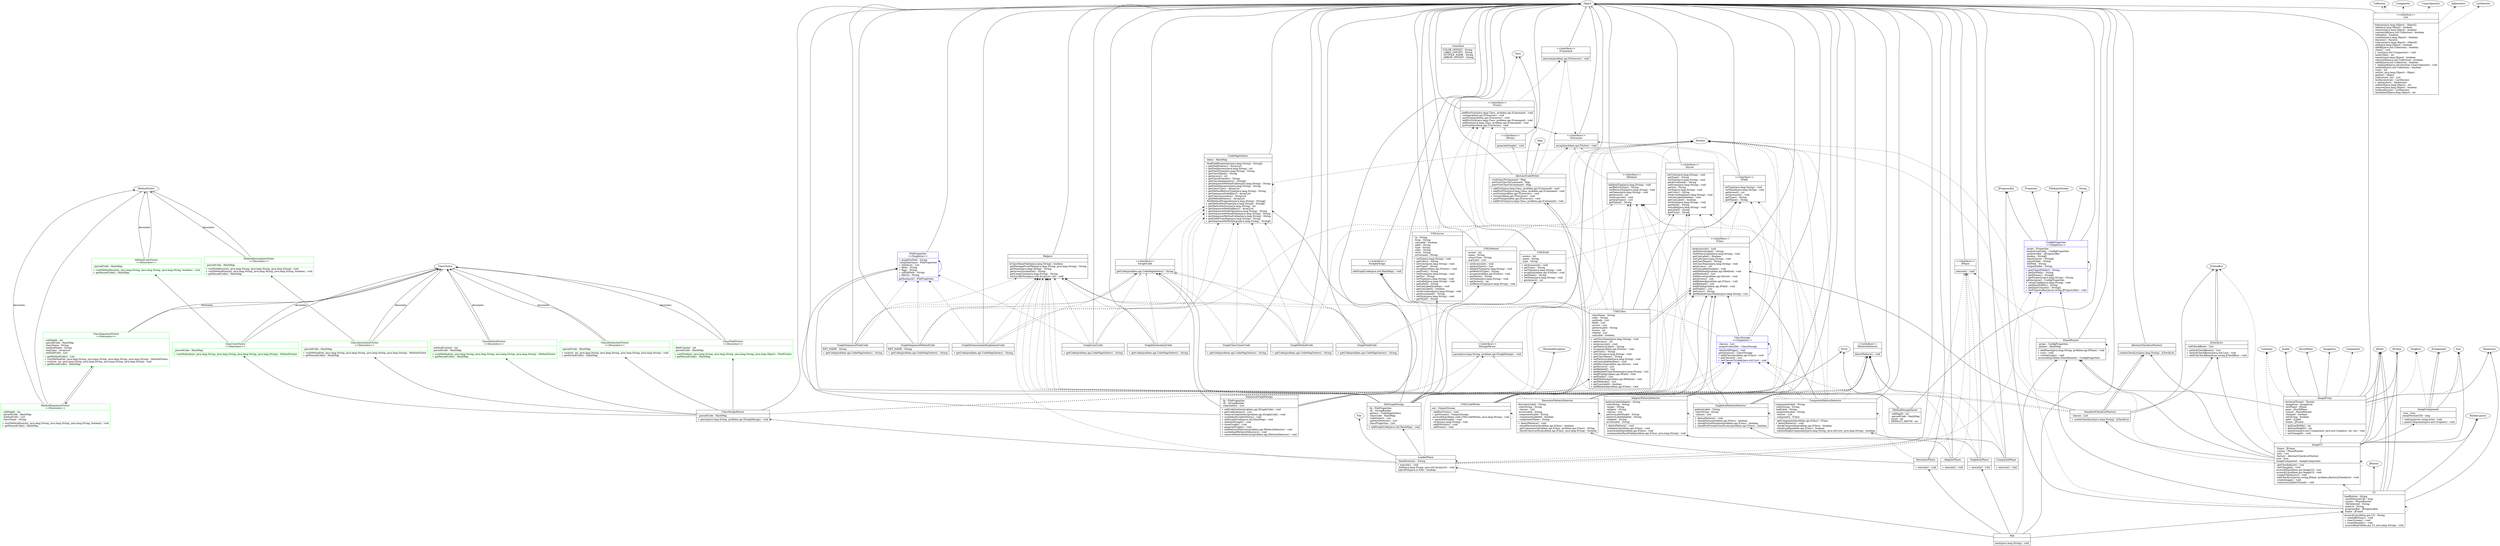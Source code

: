digraph G{rankdir=BT;CodeMapGetters[ shape="record", color="", label="{CodeMapGetters|- items : HashMap\l|- findFieldProperties(java.lang.String) : String[]\l+ getFieldNames() : ArrayList\l+ getFieldAccess(java.lang.String) : int\l+ getFieldType(java.lang.String) : String\l+ getClassName() : String\l+ getAccess() : int\l+ getClassExtends() : String\l+ getClassImplements() : String[]\l+ getSequenceMethodCaller(java.lang.String) : String\l+ getFieldSignature(java.lang.String) : String\l+ getClassUses() : ArrayList\l+ getMethodReturnType(java.lang.String) : String\l+ getSequenceNodeKeys() : ArrayList\l+ getClassAssociates() : ArrayList\l+ getMethodNames() : ArrayList\l- findMethodProperties(java.lang.String) : String[]\l+ getMethodArgTypes(java.lang.String) : String[]\l+ getMethodAccess(java.lang.String) : int\l+ getSequenceMethodKeys() : ArrayList\l+ getSequenceNodeValue(java.lang.String) : String\l+ getSequenceMethodName(java.lang.String) : String\l+ getSequenceMethodCallee(java.lang.String) : String\l+ getFieldFromMap(java.lang.String) : String\l+ getSequenceMethodArgs(java.lang.String) : String[]\l}"];CodeMapGetters -> Object [arrowhead="onormal", style="solid", label="", color=""];CodeMapGetters -> CodeMapGetters [arrowhead="open", style="dashed", label="", color=""];CodeMapGetters -> Iterator [arrowhead="open", style="dashed", label="", color=""];IArrow[ shape="record", color="", label="{\<\<interface\>\>\nIArrow|| setColor(java.lang.String) : void\l getType() : String\l setType(java.lang.String) : void\l getArrowhead() : String\l setFrom(java.lang.String) : void\l getTo() : String\l setTo(java.lang.String) : void\l getColor() : String\l setArrowhead(java.lang.String) : void\l setCanLabel(boolean) : void\l getCanLabel() : boolean\l setStyle(java.lang.String) : void\l getStyle() : String\l setLabel(java.lang.String) : void\l getLabel() : String\l getFrom() : String\l}"];IArrow -> Object [arrowhead="onormal", style="solid", label="", color=""];IArrow -> ITraverser [arrowhead="onormal", style="dashed", label="", color=""];IClass[ shape="record", color="", label="{\<\<interface\>\>\nIClass|| setAccess(int) : void\l getPatternLabel() : String\l setPatternLabel(java.lang.String) : void\l getCanLabel() : boolean\l setColor(java.lang.String) : void\l getClassName() : String\l setClassName(java.lang.String) : void\l getAccess() : int\l setCanLabel(boolean) : void\l addIMethod(problem.api.IMethod) : void\l getMethods() : List\l addIArrow(problem.api.IArrow) : void\l getArrows() : List\l addRelated(problem.api.IClass) : void\l getRelated() : List\l addIField(problem.api.IField) : void\l getFields() : List\l getColor() : String\l getRelatedClassNames(java.lang.String) : List\l}"];IClass -> Object [arrowhead="onormal", style="solid", label="", color=""];IClass -> ITraverser [arrowhead="onormal", style="dashed", label="", color=""];IClass -> IMethod [arrowhead="open", style="dashed", label="", color=""];IClass -> IArrow [arrowhead="open", style="dashed", label="", color=""];IClass -> IClass [arrowhead="open", style="dashed", label="", color=""];IClass -> IField [arrowhead="open", style="dashed", label="", color=""];ICommand[ shape="record", color="", label="{\<\<interface\>\>\nICommand|| execute(problem.api.ITraverser) : void\l}"];ICommand -> Object [arrowhead="onormal", style="solid", label="", color=""];ICommand -> ITraverser [arrowhead="open", style="dashed", label="", color=""];IDesignParser[ shape="record", color="", label="{\<\<interface\>\>\nIDesignParser|| parse(java.lang.String,  problem.api.IGraphDesign) : void\l}"];IDesignParser -> Object [arrowhead="onormal", style="solid", label="", color=""];IDesignParser -> IGraphDesign [arrowhead="open", style="dashed", label="", color=""];IField[ shape="record", color="", label="{\<\<interface\>\>\nIField|| setType(java.lang.String) : void\l setName(java.lang.String) : void\l getAccess() : int\l setAccess(int) : void\l getType() : String\l getName() : String\l}"];IField -> Object [arrowhead="onormal", style="solid", label="", color=""];IField -> ITraverser [arrowhead="onormal", style="dashed", label="", color=""];IGraphCode[ shape="record", color="", label="{\<\<interface\>\>\nIGraphCode|| getCode(problem.api.CodeMapGetters) : String\l}"];IGraphCode -> Object [arrowhead="onormal", style="solid", label="", color=""];IGraphCode -> CodeMapGetters [arrowhead="open", style="dashed", label="", color=""];IGraphDesign[ shape="record", color="", label="{\<\<interface\>\>\nIGraphDesign|| addGraphCode(java.util.HashMap) : void\l}"];IGraphDesign -> Object [arrowhead="onormal", style="solid", label="", color=""];IMethod[ shape="record", color="", label="{\<\<interface\>\>\nIMethod|| addArgType(java.lang.String) : void\l getReturnType() : String\l setReturnType(java.lang.String) : void\l setName(java.lang.String) : void\l getAccess() : int\l setAccess(int) : void\l getArgTypes() : List\l getName() : String\l}"];IMethod -> Object [arrowhead="onormal", style="solid", label="", color=""];IMethod -> ITraverser [arrowhead="onormal", style="dashed", label="", color=""];IPatternDetector[ shape="record", color="", label="{\<\<interface\>\>\nIPatternDetector|| detectPattern() : void\l}"];IPatternDetector -> Object [arrowhead="onormal", style="solid", label="", color=""];IPhase[ shape="record", color="", label="{\<\<interface\>\>\nIPhase|| execute() : void\l}"];IPhase -> Object [arrowhead="onormal", style="solid", label="", color=""];ITraverser[ shape="record", color="", label="{\<\<interface\>\>\nITraverser|| accept(problem.api.IVisitor) : void\l}"];ITraverser -> Object [arrowhead="onormal", style="solid", label="", color=""];ITraverser -> IVisitor [arrowhead="open", style="dashed", label="", color=""];IVisitor[ shape="record", color="", label="{\<\<interface\>\>\nIVisitor|| addPostVisit(java.lang.Class,  problem.api.ICommand) : void\l visit(problem.api.ITraverser) : void\l postVisit(problem.api.ITraverser) : void\l addPreVisit(java.lang.Class,  problem.api.ICommand) : void\l addVisit(java.lang.Class,  problem.api.ICommand) : void\l preVisit(problem.api.ITraverser) : void\l}"];IVisitor -> Object [arrowhead="onormal", style="solid", label="", color=""];IVisitor -> Class [arrowhead="open", style="dashed", label="", color=""];IVisitor -> ICommand [arrowhead="open", style="dashed", label="", color=""];IVisitor -> ITraverser [arrowhead="open", style="dashed", label="", color=""];IWriter[ shape="record", color="", label="{\<\<interface\>\>\nIWriter|| generateGraph() : void\l}"];IWriter -> Object [arrowhead="onormal", style="solid", label="", color=""];IWriter -> IVisitor [arrowhead="onormal", style="dashed", label="", color=""];App[ shape="record", color="", label="{App|| main(java.lang.String) : void\l}"];App -> Object [arrowhead="onormal", style="solid", label="", color=""];App -> UI [arrowhead="open", style="solid", label="", color=""];App -> PhaseRunner [arrowhead="open", style="solid", label="", color=""];App -> DecoratorPhase [arrowhead="open", style="solid", label="", color=""];App -> LoaderPhase [arrowhead="open", style="solid", label="", color=""];App -> SingletonPhase [arrowhead="open", style="solid", label="", color=""];ClassDesignParser[ shape="record", color="", label="{ClassDesignParser|- parsedCode : HashMap\l|+ parse(java.lang.String,  problem.api.IGraphDesign) : void\l}"];ClassDesignParser -> Object [arrowhead="onormal", style="solid", label="", color=""];ClassDesignParser -> IDesignParser [arrowhead="onormal", style="dashed", label="", color=""];ClassDesignParser -> ClassUsesVisitor [arrowhead="open", style="solid", label="", color=""];ClassDesignParser -> ClassMethodVisitor [arrowhead="open", style="solid", label="", color=""];ClassDesignParser -> ClassDeclarationVisitor [arrowhead="open", style="solid", label="", color=""];ClassDesignParser -> ClassAssociationVisitor [arrowhead="open", style="solid", label="", color=""];ClassDesignParser -> ClassFieldVisitor [arrowhead="open", style="solid", label="", color=""];ClassDesignParser -> IGraphDesign [arrowhead="open", style="dashed", label="", color=""];ClassStorage[ shape="record", color="blue", label="{ClassStorage\n\<\<Singleton\>\>|- classes : List\l uniqueController : ClassStorage\l|- falsifyAllFlags() : void\l getInstance() : ClassStorage\l+ addIClass(problem.api.IClass) : void\l+ getClasses() : List\l+ setClassesToLabel(java.util.List) : void\l}"];ClassStorage -> Object [arrowhead="onormal", style="solid", label="", color=""];ClassStorage -> ClassStorage [arrowhead="open", style="solid", label="", color=""];ClassStorage -> IClass [arrowhead="open", style="solid", label="", color=""];ClassStorage -> IArrow [arrowhead="open", style="dashed", label="", color=""];ClassStorage -> Helpers [arrowhead="open", style="dashed", label="", color=""];ClassStorage -> Iterator [arrowhead="open", style="dashed", label="", color=""];AbstractCodeWriter[ shape="record", color="", label="{AbstractCodeWriter|- visitClassToCommand : Map\l- preVisitClassToCommand : Map\l- postVisitClassToCommand : Map\l|+ addVisit(java.lang.Class,  problem.api.ICommand) : void\l+ addPostVisit(java.lang.Class,  problem.api.ICommand) : void\l+ preVisit(problem.api.ITraverser) : void\l+ visit(problem.api.ITraverser) : void\l+ postVisit(problem.api.ITraverser) : void\l+ addPreVisit(java.lang.Class,  problem.api.ICommand) : void\l}"];AbstractCodeWriter -> Object [arrowhead="onormal", style="solid", label="", color=""];AbstractCodeWriter -> IWriter [arrowhead="onormal", style="dashed", label="", color=""];AbstractCodeWriter -> Map [arrowhead="open", style="solid", label="", color=""];AbstractCodeWriter -> Class [arrowhead="open", style="solid", label="", color=""];AbstractCodeWriter -> ICommand [arrowhead="open", style="dashed", label="", color=""];AbstractCodeWriter -> ITraverser [arrowhead="open", style="dashed", label="", color=""];GraphClassCloserCode[ shape="record", color="", label="{GraphClassCloserCode||+ getCode(problem.api.CodeMapGetters) : String\l}"];GraphClassCloserCode -> Object [arrowhead="onormal", style="solid", label="", color=""];GraphClassCloserCode -> IGraphCode [arrowhead="onormal", style="dashed", label="", color=""];GraphClassCloserCode -> CodeMapGetters [arrowhead="open", style="dashed", label="", color=""];GraphDeclarationCode[ shape="record", color="", label="{GraphDeclarationCode||+ getCode(problem.api.CodeMapGetters) : String\l}"];GraphDeclarationCode -> Object [arrowhead="onormal", style="solid", label="", color=""];GraphDeclarationCode -> IGraphCode [arrowhead="onormal", style="dashed", label="", color=""];GraphDeclarationCode -> CodeMapGetters [arrowhead="open", style="dashed", label="", color=""];GraphDeclarationCode -> Helpers [arrowhead="open", style="dashed", label="", color=""];GraphExtensionAndImplementCode[ shape="record", color="", label="{GraphExtensionAndImplementCode||+ getCode(problem.api.CodeMapGetters) : String\l}"];GraphExtensionAndImplementCode -> Object [arrowhead="onormal", style="solid", label="", color=""];GraphExtensionAndImplementCode -> IGraphCode [arrowhead="onormal", style="dashed", label="", color=""];GraphExtensionAndImplementCode -> CodeMapGetters [arrowhead="open", style="dashed", label="", color=""];GraphExtensionAndImplementCode -> FileProperties [arrowhead="open", style="dashed", label="", color=""];GraphExtensionAndImplementCode -> Helpers [arrowhead="open", style="dashed", label="", color=""];GraphFieldCode[ shape="record", color="", label="{GraphFieldCode||+ getCode(problem.api.CodeMapGetters) : String\l}"];GraphFieldCode -> Object [arrowhead="onormal", style="solid", label="", color=""];GraphFieldCode -> IGraphCode [arrowhead="onormal", style="dashed", label="", color=""];GraphFieldCode -> CodeMapGetters [arrowhead="open", style="dashed", label="", color=""];GraphFieldCode -> Helpers [arrowhead="open", style="dashed", label="", color=""];GraphFieldCode -> Iterator [arrowhead="open", style="dashed", label="", color=""];GraphMethodCode[ shape="record", color="", label="{GraphMethodCode||+ getCode(problem.api.CodeMapGetters) : String\l}"];GraphMethodCode -> Object [arrowhead="onormal", style="solid", label="", color=""];GraphMethodCode -> IGraphCode [arrowhead="onormal", style="dashed", label="", color=""];GraphMethodCode -> CodeMapGetters [arrowhead="open", style="dashed", label="", color=""];GraphMethodCode -> Helpers [arrowhead="open", style="dashed", label="", color=""];GraphMethodCode -> Iterator [arrowhead="open", style="dashed", label="", color=""];GraphSequenceMethodCode[ shape="record", color="", label="{GraphSequenceMethodCode| KEY_NAME : String\l|+ getCode(problem.api.CodeMapGetters) : String\l}"];GraphSequenceMethodCode -> Object [arrowhead="onormal", style="solid", label="", color=""];GraphSequenceMethodCode -> IGraphCode [arrowhead="onormal", style="dashed", label="", color=""];GraphSequenceMethodCode -> CodeMapGetters [arrowhead="open", style="dashed", label="", color=""];GraphSequenceMethodCode -> FileProperties [arrowhead="open", style="dashed", label="", color=""];GraphSequenceMethodCode -> Helpers [arrowhead="open", style="dashed", label="", color=""];GraphSequenceNodeCode[ shape="record", color="", label="{GraphSequenceNodeCode| KEY_NAME : String\l|+ getCode(problem.api.CodeMapGetters) : String\l}"];GraphSequenceNodeCode -> Object [arrowhead="onormal", style="solid", label="", color=""];GraphSequenceNodeCode -> IGraphCode [arrowhead="onormal", style="dashed", label="", color=""];GraphSequenceNodeCode -> CodeMapGetters [arrowhead="open", style="dashed", label="", color=""];GraphSequenceNodeCode -> FileProperties [arrowhead="open", style="dashed", label="", color=""];GraphSequenceNodeCode -> Helpers [arrowhead="open", style="dashed", label="", color=""];GraphUsesCode[ shape="record", color="", label="{GraphUsesCode||+ getCode(problem.api.CodeMapGetters) : String\l}"];GraphUsesCode -> Object [arrowhead="onormal", style="solid", label="", color=""];GraphUsesCode -> IGraphCode [arrowhead="onormal", style="dashed", label="", color=""];GraphUsesCode -> CodeMapGetters [arrowhead="open", style="dashed", label="", color=""];GraphUsesCode -> FileProperties [arrowhead="open", style="dashed", label="", color=""];GraphUsesCode -> Helpers [arrowhead="open", style="dashed", label="", color=""];GraphUsesCode -> Iterator [arrowhead="open", style="dashed", label="", color=""];UMLCodeWriter[ shape="record", color="", label="{UMLCodeWriter| out : OutputStream\l|- addPostVisits() : void\l+ getStream() : OutputStream\l access$0(problem.code.UMLCodeWriter,  java.lang.String) : void\l+ generateGraph() : void\l- write(java.lang.String) : void\l- addPreVisits() : void\l- addVisits() : void\l}"];UMLCodeWriter -> AbstractCodeWriter [arrowhead="onormal", style="solid", label="", color=""];UMLCodeWriter -> AbstractCodeWriter [arrowhead="open", style="solid", label="", color=""];UMLCodeWriter -> RuntimeException [arrowhead="open", style="solid", label="", color=""];UMLCodeWriter -> UMLCodeWriter [arrowhead="open", style="dashed", label="", color=""];UMLCodeWriter -> ClassStorage [arrowhead="open", style="dashed", label="", color=""];UMLCodeWriter -> IClass [arrowhead="open", style="dashed", label="", color=""];UMLCodeWriter -> Iterator [arrowhead="open", style="dashed", label="", color=""];ConfigProperties[ shape="record", color="blue", label="{ConfigProperties\n\<\<Singleton\>\>|- props : Properties\l uniqueController : ConfigProperties\l- progressBar : JProgressBar\l- phases : String[]\l- inputClasses : String[]\l- inputFolder : String\l- dotPath : String\l- outputFolder : String\l|+ getOutputFolder() : String\l+ getDotPath() : String\l+ getPhases() : String[]\l+ getProperty(java.lang.String) : String\l getInstance() : ConfigProperties\l+ setupConfig(java.lang.String) : void\l+ getInputFolder() : String\l+ getInputClasses() : String[]\l+ setProgressBar(javax.swing.JProgressBar) : void\l}"];ConfigProperties -> Object [arrowhead="onormal", style="solid", label="", color=""];ConfigProperties -> String[] [arrowhead="open", style="solid", label="", color=""];ConfigProperties -> Properties [arrowhead="open", style="solid", label="", color=""];ConfigProperties -> ConfigProperties [arrowhead="open", style="solid", label="", color=""];ConfigProperties -> FileInputStream [arrowhead="open", style="solid", label="", color=""];ConfigProperties -> JProgressBar [arrowhead="open", style="solid", label="", color=""];Constants[ shape="record", color="", label="{Constants| COLOR_OFFSET : String\l LABEL_OFFSET : String\l OUTFILE_NAME : String\l ARROW_OFFSET : String\l|}"];Constants -> Object [arrowhead="onormal", style="solid", label="", color=""];DotGraphDesign[ shape="record", color="", label="{DotGraphDesign|- fp : FileProperties\l- sb : StringBuilder\l- getters : CodeMapGetters\l- classCode : HashMap\l- codeGetters : List\l- patternDetectors : List\l- classProperties : List\l|+ addGraphCode(java.util.HashMap) : void\l}"];DotGraphDesign -> Object [arrowhead="onormal", style="solid", label="", color=""];DotGraphDesign -> IGraphDesign [arrowhead="onormal", style="dashed", label="", color=""];DotGraphDesign -> UMLArrow [arrowhead="open", style="solid", label="", color=""];DotGraphDesign -> CodeMapGetters [arrowhead="open", style="solid", label="", color=""];DotGraphDesign -> FileProperties [arrowhead="open", style="solid", label="", color=""];DotGraphDesign -> UMLMethod [arrowhead="open", style="solid", label="", color=""];DotGraphDesign -> UMLField [arrowhead="open", style="solid", label="", color=""];DotGraphDesign -> UMLClass [arrowhead="open", style="solid", label="", color=""];DotGraphDesign -> IGraphCode [arrowhead="open", style="solid", label="", color=""];DotGraphDesign -> IPatternDetector [arrowhead="open", style="solid", label="", color=""];DotGraphDesign -> IMethod [arrowhead="open", style="dashed", label="", color=""];DotGraphDesign -> Helpers [arrowhead="open", style="dashed", label="", color=""];DotGraphDesign -> ClassStorage [arrowhead="open", style="dashed", label="", color=""];DotGraphDesign -> IClass [arrowhead="open", style="dashed", label="", color=""];DotGraphDesign -> Iterator [arrowhead="open", style="dashed", label="", color=""];FileProperties[ shape="record", color="blue", label="{FileProperties\n\<\<Singleton\>\>|+ graphVizPath : String\l uniqueInstance : FileProperties\l+ whiteList : List\l+ fileIn : String\l+ flags : String\l+ sdEditPath : String\l+ fileOut : String\l| getInstance() : FileProperties\l}"];FileProperties -> Object [arrowhead="onormal", style="solid", label="", color=""];FileProperties -> FileProperties [arrowhead="open", style="solid", label="", color=""];UMLArrow[ shape="record", color="", label="{UMLArrow|- to : String\l- from : String\l- canLabel : boolean\l- label : String\l- type : String\l- color : String\l- style : String\l- arrowhead : String\l|+ setTo(java.lang.String) : void\l+ getColor() : String\l+ setColor(java.lang.String) : void\l+ getType() : String\l+ accept(problem.api.IVisitor) : void\l+ getFrom() : String\l+ setFrom(java.lang.String) : void\l+ getTo() : String\l+ setType(java.lang.String) : void\l+ setLabel(java.lang.String) : void\l+ getLabel() : String\l+ setCanLabel(boolean) : void\l+ getCanLabel() : boolean\l+ setArrowhead(java.lang.String) : void\l+ getArrowhead() : String\l+ setStyle(java.lang.String) : void\l+ getStyle() : String\l}"];UMLArrow -> Object [arrowhead="onormal", style="solid", label="", color=""];UMLArrow -> IArrow [arrowhead="onormal", style="dashed", label="", color=""];UMLArrow -> IVisitor [arrowhead="open", style="dashed", label="", color=""];UMLClass[ shape="record", color="", label="{UMLClass|- className : String\l- color : String\l- methods : List\l- fields : List\l- arrows : List\l- patternLabel : String\l- access : int\l- related : List\l- canLabel : boolean\l|+ setClassName(java.lang.String) : void\l+ getAccess() : int\l+ setAccess(int) : void\l+ getPatternLabel() : String\l+ accept(problem.api.IVisitor) : void\l+ getColor() : String\l+ setColor(java.lang.String) : void\l+ getClassName() : String\l+ setPatternLabel(java.lang.String) : void\l+ setCanLabel(boolean) : void\l+ addIArrow(problem.api.IArrow) : void\l+ getArrows() : List\l+ getRelated() : List\l+ getRelatedClassNames(java.lang.String) : List\l+ addIField(problem.api.IField) : void\l+ getFields() : List\l+ addIMethod(problem.api.IMethod) : void\l+ getMethods() : List\l+ getCanLabel() : boolean\l+ addRelated(problem.api.IClass) : void\l}"];UMLClass -> Object [arrowhead="onormal", style="solid", label="", color=""];UMLClass -> IClass [arrowhead="onormal", style="dashed", label="", color=""];UMLClass -> IMethod [arrowhead="open", style="solid", label="", color=""];UMLClass -> IField [arrowhead="open", style="solid", label="", color=""];UMLClass -> IArrow [arrowhead="open", style="solid", label="", color=""];UMLClass -> IClass [arrowhead="open", style="solid", label="", color=""];UMLClass -> IVisitor [arrowhead="open", style="dashed", label="", color=""];UMLClass -> Iterator [arrowhead="open", style="dashed", label="", color=""];UMLField[ shape="record", color="", label="{UMLField|- access : int\l- name : String\l- type : String\l|+ setAccess(int) : void\l+ getType() : String\l+ setType(java.lang.String) : void\l+ accept(problem.api.IVisitor) : void\l+ getName() : String\l+ setName(java.lang.String) : void\l+ getAccess() : int\l}"];UMLField -> Object [arrowhead="onormal", style="solid", label="", color=""];UMLField -> IField [arrowhead="onormal", style="dashed", label="", color=""];UMLField -> IVisitor [arrowhead="open", style="dashed", label="", color=""];UMLMethod[ shape="record", color="", label="{UMLMethod|- access : int\l- name : String\l- returnType : String\l- argTypes : List\l|+ setAccess(int) : void\l+ getArgTypes() : List\l+ addArgType(java.lang.String) : void\l+ getReturnType() : String\l+ accept(problem.api.IVisitor) : void\l+ getName() : String\l+ setName(java.lang.String) : void\l+ getAccess() : int\l+ setReturnType(java.lang.String) : void\l}"];UMLMethod -> Object [arrowhead="onormal", style="solid", label="", color=""];UMLMethod -> IMethod [arrowhead="onormal", style="dashed", label="", color=""];UMLMethod -> IVisitor [arrowhead="open", style="dashed", label="", color=""];ImageUI[ shape="record", color="", label="{ImageUI|- frame : JFrame\l- runner : PhaseRunner\l- lists : List\l- factory : AbstractCheckListFactory\l icon : Icon\l imageComponent : ImageComponent\l|- getCheckedList() : List\l- setChanged() : void\l access$0(problem.gui.ImageUI) : List\l access$1(problem.gui.ImageUI) : void\l- createCheckLists() : void\l- addCheckList(javax.swing.JPanel,  problem.jfactory.JCheckList) : void\l- createImage() : void\l- startLiveUpdateThread() : void\l}"];ImageUI -> JPanel [arrowhead="onormal", style="solid", label="", color=""];ImageUI -> Icon [arrowhead="open", style="solid", label="", color=""];ImageUI -> JFrame [arrowhead="open", style="solid", label="", color=""];ImageUI -> BorderLayout [arrowhead="open", style="solid", label="", color=""];ImageUI -> StandardCheckListFactory [arrowhead="open", style="solid", label="", color=""];ImageUI -> ImageComponent [arrowhead="open", style="solid", label="", color=""];ImageUI -> JPanel [arrowhead="open", style="solid", label="", color=""];ImageUI -> PhaseRunner [arrowhead="open", style="solid", label="", color=""];ImageUI -> ImageProxy [arrowhead="open", style="solid", label="", color=""];ImageUI -> AbstractCheckListFactory [arrowhead="open", style="solid", label="", color=""];ImageUI -> JCheckList [arrowhead="open", style="solid", label="", color=""];ImageUI -> ImageUI [arrowhead="open", style="dashed", label="", color=""];ImageUI -> JCheckBox [arrowhead="open", style="dashed", label="", color=""];ImageUI -> Iterator [arrowhead="open", style="dashed", label="", color=""];ImageUI -> Container [arrowhead="open", style="dashed", label="", color=""];UI[ shape="record", color="", label="{UI| loadButton : String\l serialVersionUID : long\l runner : PhaseRunner\l- fileSelected : String\l analyze : String\l progressBar : JProgressBar\l frame : JFrame\l| access$1(problem.gui.UI) : String\l+ createButtons() : void\l+ clearScreen() : void\l+ createDisplay() : void\l access$0(problem.gui.UI,  java.lang.String) : void\l}"];UI -> JPanel [arrowhead="onormal", style="solid", label="", color=""];UI -> JButton [arrowhead="open", style="solid", label="", color=""];UI -> JFrame [arrowhead="open", style="solid", label="", color=""];UI -> BorderLayout [arrowhead="open", style="solid", label="", color=""];UI -> JPanel [arrowhead="open", style="solid", label="", color=""];UI -> JProgressBar [arrowhead="open", style="solid", label="", color=""];UI -> Dimension [arrowhead="open", style="solid", label="", color=""];UI -> PhaseRunner [arrowhead="open", style="solid", label="", color=""];UI -> ImageUI [arrowhead="open", style="solid", label="", color=""];UI -> UI [arrowhead="open", style="dashed", label="", color=""];UI -> ConfigProperties [arrowhead="open", style="dashed", label="", color=""];Helpers[ shape="record", color="", label="{Helpers|| isClassNameValid(java.lang.String) : boolean\l getPackageFromPath(java.lang.String,  java.lang.String) : String\l getName(java.lang.String) : String\l getAccessSymbol(int) : String\l getCamelCase(java.lang.String) : String\l sortListByNum(java.util.ArrayList,  int) : void\l}"];Helpers -> Object [arrowhead="onormal", style="solid", label="", color=""];ImageComponent[ shape="record", color="", label="{ImageComponent|- icon : Icon\l serialVersionUID : long\l|+ setIcon(javax.swing.Icon) : void\l+ paintComponent(java.awt.Graphics) : void\l}"];ImageComponent -> JComponent [arrowhead="onormal", style="solid", label="", color=""];ImageComponent -> JComponent [arrowhead="open", style="solid", label="", color=""];ImageComponent -> Icon [arrowhead="open", style="solid", label="", color=""];ImageComponent -> Graphics [arrowhead="open", style="dashed", label="", color=""];ImageProxy[ shape="record", color="", label="{ImageProxy| retrievalThread : Thread\l imageIcon : ImageIcon\l newPanel : JPanel\l pane : JScrollPane\l runner : PhaseRunner\l changed : boolean\l retrieving : boolean\l label : JLabel\l frame : JFrame\l|+ getIconWidth() : int\l+ getIconHeight() : int\l+ paintIcon(java.awt.Component,  java.awt.Graphics,  int,  int) : void\l+ setChanged() : void\l}"];ImageProxy -> Object [arrowhead="onormal", style="solid", label="", color=""];ImageProxy -> Icon [arrowhead="onormal", style="dashed", label="", color=""];ImageProxy -> JLabel [arrowhead="open", style="solid", label="", color=""];ImageProxy -> JPanel [arrowhead="open", style="solid", label="", color=""];ImageProxy -> JFrame [arrowhead="open", style="solid", label="", color=""];ImageProxy -> JScrollPane [arrowhead="open", style="solid", label="", color=""];ImageProxy -> Dimension [arrowhead="open", style="solid", label="", color=""];ImageProxy -> ImageIcon [arrowhead="open", style="solid", label="", color=""];ImageProxy -> PhaseRunner [arrowhead="open", style="solid", label="", color=""];ImageProxy -> Component [arrowhead="open", style="dashed", label="", color=""];ImageProxy -> Graphics [arrowhead="open", style="dashed", label="", color=""];ImageProxy -> Container [arrowhead="open", style="dashed", label="", color=""];AbstractCheckListFactory[ shape="record", color="", label="{AbstractCheckListFactory|| createCheckList(java.lang.String) : JCheckList\l}"];AbstractCheckListFactory -> Object [arrowhead="onormal", style="solid", label="", color=""];JCheckList[ shape="record", color="", label="{JCheckList|- subCheckBoxes : List\l|+ getSubCheckBoxes() : List\l+ setSubCheckBoxes(java.util.List) : void\l+ addSubCheckBox(javax.swing.JCheckBox) : void\l}"];JCheckList -> JCheckBox [arrowhead="onormal", style="solid", label="", color=""];JCheckList -> JCheckBox [arrowhead="open", style="solid", label="", color=""];StandardCheckListFactory[ shape="record", color="", label="{StandardCheckListFactory|- classes : List\l|+ createCheckList(java.lang.String) : JCheckList\l}"];StandardCheckListFactory -> AbstractCheckListFactory [arrowhead="onormal", style="solid", label="", color=""];StandardCheckListFactory -> JCheckBox [arrowhead="open", style="solid", label="", color=""];StandardCheckListFactory -> AbstractCheckListFactory [arrowhead="open", style="solid", label="", color=""];StandardCheckListFactory -> JCheckList [arrowhead="open", style="solid", label="", color=""];StandardCheckListFactory -> IClass [arrowhead="open", style="solid", label="", color=""];StandardCheckListFactory -> ClassStorage [arrowhead="open", style="dashed", label="", color=""];StandardCheckListFactory -> Helpers [arrowhead="open", style="dashed", label="", color=""];StandardCheckListFactory -> Iterator [arrowhead="open", style="dashed", label="", color=""];MethodDesignParser[ shape="record", color="", label="{MethodDesignParser|- callDepth : int\l- parsedCode : HashMap\l count : int\l DEFAULT_DEPTH : int\l|+ parse(java.lang.String,  problem.api.IGraphDesign) : void\l+ getParsedCode() : HashMap\l <clinit>() : void\l}"];MethodDesignParser -> Object [arrowhead="onormal", style="solid", label="", color=""];MethodDesignParser -> IDesignParser [arrowhead="onormal", style="dashed", label="", color=""];MethodDesignParser -> Error [arrowhead="open", style="solid", label="", color=""];MethodDesignParser -> IGraphDesign [arrowhead="open", style="dashed", label="", color=""];AdapterPatternDetector[ shape="record", color="", label="{AdapterPatternDetector| patternLabelAdapter : String\l colorString : String\l- target : String\l- adapter : String\l- classes : List\l patternLabelTarget : String\l patternLabelAdaptee : String\l- adaptee : String\l arrowLabel : String\l|+ detectPattern() : void\l- isAdapter(problem.api.IClass) : void\l- isAssociated(problem.api.IClass) : void\l- containsInterfaceField(problem.api.IClass,  java.lang.String) : void\l}"];AdapterPatternDetector -> Object [arrowhead="onormal", style="solid", label="", color=""];AdapterPatternDetector -> IPatternDetector [arrowhead="onormal", style="dashed", label="", color=""];AdapterPatternDetector -> IClass [arrowhead="open", style="solid", label="", color=""];AdapterPatternDetector -> IArrow [arrowhead="open", style="dashed", label="", color=""];AdapterPatternDetector -> IField [arrowhead="open", style="dashed", label="", color=""];AdapterPatternDetector -> AdapterPatternDetector [arrowhead="open", style="dashed", label="", color=""];AdapterPatternDetector -> Helpers [arrowhead="open", style="dashed", label="", color=""];AdapterPatternDetector -> ClassStorage [arrowhead="open", style="dashed", label="", color=""];AdapterPatternDetector -> Iterator [arrowhead="open", style="dashed", label="", color=""];CompositePatternDetector[ shape="record", color="", label="{CompositePatternDetector| componentLabel : String\l colorString : String\l leafLabel : String\l compositeLabel : String\l- classes : List\l- component : IClass\l|- getComponent(problem.api.IClass) : IClass\l+ detectPattern() : void\l- checkComposite(problem.api.IClass) : boolean\l- checkLeaf(problem.api.IClass) : boolean\l- methodSigInComponent(java.lang.String,  java.util.List,  java.lang.String) : boolean\l}"];CompositePatternDetector -> Object [arrowhead="onormal", style="solid", label="", color=""];CompositePatternDetector -> IPatternDetector [arrowhead="onormal", style="dashed", label="", color=""];CompositePatternDetector -> IClass [arrowhead="open", style="solid", label="", color=""];CompositePatternDetector -> Helpers [arrowhead="open", style="dashed", label="", color=""];CompositePatternDetector -> IMethod [arrowhead="open", style="dashed", label="", color=""];CompositePatternDetector -> ClassStorage [arrowhead="open", style="dashed", label="", color=""];CompositePatternDetector -> CompositePatternDetector [arrowhead="open", style="dashed", label="", color=""];CompositePatternDetector -> Iterator [arrowhead="open", style="dashed", label="", color=""];DecoratorPatternDetector[ shape="record", color="", label="{DecoratorPatternDetector| decoratorLabel : String\l colorString : String\l- classes : List\l arrowLabel : String\l componentLabel : String\l- componentLabeled : boolean\l- componentName : String\l|+ detectPattern() : void\l- checkDecorator(problem.api.IClass) : boolean\l- getComponent(problem.api.IClass,  problem.api.IClass) : String\l- checkConstructor(problem.api.IClass,  java.lang.String) : boolean\l}"];DecoratorPatternDetector -> Object [arrowhead="onormal", style="solid", label="", color=""];DecoratorPatternDetector -> IPatternDetector [arrowhead="onormal", style="dashed", label="", color=""];DecoratorPatternDetector -> IClass [arrowhead="open", style="solid", label="", color=""];DecoratorPatternDetector -> IArrow [arrowhead="open", style="dashed", label="", color=""];DecoratorPatternDetector -> Helpers [arrowhead="open", style="dashed", label="", color=""];DecoratorPatternDetector -> IMethod [arrowhead="open", style="dashed", label="", color=""];DecoratorPatternDetector -> DecoratorPatternDetector [arrowhead="open", style="dashed", label="", color=""];DecoratorPatternDetector -> ClassStorage [arrowhead="open", style="dashed", label="", color=""];DecoratorPatternDetector -> Iterator [arrowhead="open", style="dashed", label="", color=""];SingletonPatternDetector[ shape="record", color="", label="{SingletonPatternDetector| patternLabel : String\l colorString : String\l- classes : List\l|+ detectPattern() : void\l+ checkStatus(problem.api.IClass) : boolean\l+ checkForGetInstance(problem.api.IClass) : boolean\l+ checkForPrivateConstructor(problem.api.IClass) : boolean\l}"];SingletonPatternDetector -> Object [arrowhead="onormal", style="solid", label="", color=""];SingletonPatternDetector -> IPatternDetector [arrowhead="onormal", style="dashed", label="", color=""];SingletonPatternDetector -> IClass [arrowhead="open", style="solid", label="", color=""];SingletonPatternDetector -> ClassStorage [arrowhead="open", style="dashed", label="", color=""];SingletonPatternDetector -> IField [arrowhead="open", style="dashed", label="", color=""];SingletonPatternDetector -> SingletonPatternDetector [arrowhead="open", style="dashed", label="", color=""];SingletonPatternDetector -> Helpers [arrowhead="open", style="dashed", label="", color=""];SingletonPatternDetector -> IMethod [arrowhead="open", style="dashed", label="", color=""];SingletonPatternDetector -> Iterator [arrowhead="open", style="dashed", label="", color=""];AdapterPhase[ shape="record", color="", label="{AdapterPhase||+ execute() : void\l}"];AdapterPhase -> Object [arrowhead="onormal", style="solid", label="", color=""];AdapterPhase -> IPhase [arrowhead="onormal", style="dashed", label="", color=""];AdapterPhase -> AdapterPatternDetector [arrowhead="open", style="solid", label="", color=""];AdapterPhase -> IPatternDetector [arrowhead="open", style="dashed", label="", color=""];CompositePhase[ shape="record", color="", label="{CompositePhase||+ execute() : void\l}"];CompositePhase -> Object [arrowhead="onormal", style="solid", label="", color=""];CompositePhase -> IPhase [arrowhead="onormal", style="dashed", label="", color=""];CompositePhase -> CompositePatternDetector [arrowhead="open", style="solid", label="", color=""];CompositePhase -> IPatternDetector [arrowhead="open", style="dashed", label="", color=""];DecoratorPhase[ shape="record", color="", label="{DecoratorPhase||+ execute() : void\l}"];DecoratorPhase -> Object [arrowhead="onormal", style="solid", label="", color=""];DecoratorPhase -> IPhase [arrowhead="onormal", style="dashed", label="", color=""];DecoratorPhase -> DecoratorPatternDetector [arrowhead="open", style="solid", label="", color=""];DecoratorPhase -> IPatternDetector [arrowhead="open", style="dashed", label="", color=""];LoaderPhase[ shape="record", color="", label="{LoaderPhase|- baseDirectory : String\l|+ execute() : void\l- listf(java.lang.String,  java.util.ArrayList) : void\l isJavaFile(java.io.File) : boolean\l}"];LoaderPhase -> Object [arrowhead="onormal", style="solid", label="", color=""];LoaderPhase -> IPhase [arrowhead="onormal", style="dashed", label="", color=""];LoaderPhase -> DotGraphDesign [arrowhead="open", style="solid", label="", color=""];LoaderPhase -> ClassDesignParser [arrowhead="open", style="solid", label="", color=""];LoaderPhase -> File [arrowhead="open", style="solid", label="", color=""];LoaderPhase -> LoaderPhase [arrowhead="open", style="dashed", label="", color=""];LoaderPhase -> Helpers [arrowhead="open", style="dashed", label="", color=""];LoaderPhase -> IDesignParser [arrowhead="open", style="dashed", label="", color=""];LoaderPhase -> ConfigProperties [arrowhead="open", style="dashed", label="", color=""];SingletonPhase[ shape="record", color="", label="{SingletonPhase||+ execute() : void\l}"];SingletonPhase -> Object [arrowhead="onormal", style="solid", label="", color=""];SingletonPhase -> IPhase [arrowhead="onormal", style="dashed", label="", color=""];SingletonPhase -> SingletonPatternDetector [arrowhead="open", style="solid", label="", color=""];SingletonPhase -> IPatternDetector [arrowhead="open", style="dashed", label="", color=""];PhaseRunner[ shape="record", color="", label="{PhaseRunner|- props : ConfigProperties\l- phases : HashMap\l|+ addPhase(java.lang.String,  problem.api.IPhase) : void\l+ run() : void\l+ createGraph() : void\l access$0(problem.PhaseRunner) : ConfigProperties\l}"];PhaseRunner -> Object [arrowhead="onormal", style="solid", label="", color=""];PhaseRunner -> ConfigProperties [arrowhead="open", style="solid", label="", color=""];PhaseRunner -> IPhase [arrowhead="open", style="dashed", label="", color=""];PhaseRunner -> PhaseRunner [arrowhead="open", style="dashed", label="", color=""];SequenceGraphDesign[ shape="record", color="", label="{SequenceGraphDesign|- fp : FileProperties\l- sb : StringBuilder\l- codeGetters : List\l|+ addCodeGetter(problem.api.IGraphCode) : void\l+ getCodeGetters() : List\l+ removeCodeGetter(problem.api.IGraphCode) : void\l+ useDefaultCodeGetters() : void\l+ addGraphCode(java.util.HashMap) : void\l+ initializeGraph() : void\l+ closeGraph() : void\l+ generateGraph() : void\l+ addPatternDetector(problem.api.IPatternDetector) : void\l+ useDefaultPatternDetectors() : void\l+ removePatternDetector(problem.api.IPatternDetector) : void\l}"];SequenceGraphDesign -> Object [arrowhead="onormal", style="solid", label="", color=""];SequenceGraphDesign -> IGraphDesign [arrowhead="onormal", style="dashed", label="", color=""];SequenceGraphDesign -> Error [arrowhead="open", style="solid", label="", color=""];SequenceGraphDesign -> FileProperties [arrowhead="open", style="solid", label="", color=""];SequenceGraphDesign -> IGraphCode [arrowhead="open", style="solid", label="", color=""];SequenceGraphDesign -> IPatternDetector [arrowhead="open", style="dashed", label="", color=""];ClassAssociationVisitor[ shape="record", color="green", label="{ClassAssociationVisitor\n\<\<Decorator\>\>|- parsedCode : HashMap\l|+ visitMethod(int,  java.lang.String,  java.lang.String,  java.lang.String,  java.lang.String) : MethodVisitor\l+ getParsedCode() : HashMap\l}"];ClassAssociationVisitor -> ClassVisitor [arrowhead="onormal", style="solid", label="", color=""];ClassAssociationVisitor -> MethodAssociationVisitor [arrowhead="open", style="solid", label="", color=""];ClassAssociationVisitor -> ClassVisitor [arrowhead="open", style="solid", label="decorates", color=""];ClassDeclarationVisitor[ shape="record", color="green", label="{ClassDeclarationVisitor\n\<\<Decorator\>\>|- parsedCode : HashMap\l|+ visit(int,  int,  java.lang.String,  java.lang.String,  java.lang.String,  java.lang.String) : void\l+ getParsedCode() : HashMap\l}"];ClassDeclarationVisitor -> ClassVisitor [arrowhead="onormal", style="solid", label="", color=""];ClassDeclarationVisitor -> ClassVisitor [arrowhead="open", style="solid", label="decorates", color=""];ClassFieldVisitor[ shape="record", color="green", label="{ClassFieldVisitor\n\<\<Decorator\>\>|- fieldCounter : int\l- parsedCode : HashMap\l|+ visitField(int,  java.lang.String,  java.lang.String,  java.lang.String,  java.lang.Object) : FieldVisitor\l+ getParsedCode() : HashMap\l}"];ClassFieldVisitor -> ClassVisitor [arrowhead="onormal", style="solid", label="", color=""];ClassFieldVisitor -> ClassVisitor [arrowhead="open", style="solid", label="decorates", color=""];ClassMethodVisitor[ shape="record", color="green", label="{ClassMethodVisitor\n\<\<Decorator\>\>|- methodCounter : int\l- parsedCode : HashMap\l|+ visitMethod(int,  java.lang.String,  java.lang.String,  java.lang.String,  java.lang.String) : MethodVisitor\l+ getParsedCode() : HashMap\l}"];ClassMethodVisitor -> ClassVisitor [arrowhead="onormal", style="solid", label="", color=""];ClassMethodVisitor -> ClassVisitor [arrowhead="open", style="solid", label="decorates", color=""];ClassSequenceVisitor[ shape="record", color="green", label="{ClassSequenceVisitor\n\<\<Decorator\>\>|- callDepth : int\l- parsedCode : HashMap\l- className : String\l- methodName : String\l- argTypes : ArrayList\l- methodCalls : List\l|+ getMethodCalls() : List\l+ visitMethod(int,  java.lang.String,  java.lang.String,  java.lang.String,  java.lang.String) : MethodVisitor\l+ visit(int,  int,  java.lang.String,  java.lang.String,  java.lang.String,  java.lang.String) : void\l+ getParsedCode() : HashMap\l}"];ClassSequenceVisitor -> ClassVisitor [arrowhead="onormal", style="solid", label="", color=""];ClassSequenceVisitor -> MethodSequenceVisitor [arrowhead="open", style="solid", label="", color=""];ClassSequenceVisitor -> ClassVisitor [arrowhead="open", style="solid", label="decorates", color=""];ClassUsesVisitor[ shape="record", color="green", label="{ClassUsesVisitor\n\<\<Decorator\>\>|- parsedCode : HashMap\l|+ visitMethod(int,  java.lang.String,  java.lang.String,  java.lang.String,  java.lang.String) : MethodVisitor\l}"];ClassUsesVisitor -> ClassVisitor [arrowhead="onormal", style="solid", label="", color=""];ClassUsesVisitor -> ClassVisitor [arrowhead="open", style="solid", label="decorates", color=""];ClassUsesVisitor -> MethodUsesVisitor [arrowhead="open", style="solid", label="", color=""];MethodAssociationVisitor[ shape="record", color="green", label="{MethodAssociationVisitor\n\<\<Decorator\>\>|- parsedCode : HashMap\l|+ visitFieldInsn(int,  java.lang.String,  java.lang.String,  java.lang.String) : void\l+ visitMethodInsn(int,  java.lang.String,  java.lang.String,  java.lang.String,  boolean) : void\l+ getParsedCode() : HashMap\l}"];MethodAssociationVisitor -> MethodVisitor [arrowhead="onormal", style="solid", label="", color=""];MethodAssociationVisitor -> MethodVisitor [arrowhead="open", style="solid", label="decorates", color=""];MethodSequenceVisitor[ shape="record", color="green", label="{MethodSequenceVisitor\n\<\<Decorator\>\>|- callDepth : int\l- parsedCode : HashMap\l- methodCalls : List\l- className : String\l|+ visitMethodInsn(int,  java.lang.String,  java.lang.String,  java.lang.String,  boolean) : void\l+ getParsedCode() : HashMap\l}"];MethodSequenceVisitor -> MethodVisitor [arrowhead="onormal", style="solid", label="", color=""];MethodSequenceVisitor -> ClassSequenceVisitor [arrowhead="open", style="solid", label="", color=""];MethodSequenceVisitor -> MethodVisitor [arrowhead="open", style="solid", label="decorates", color=""];MethodUsesVisitor[ shape="record", color="green", label="{MethodUsesVisitor\n\<\<Decorator\>\>|- parsedCode : HashMap\l|+ visitMethodInsn(int,  java.lang.String,  java.lang.String,  java.lang.String,  boolean) : void\l+ getParsedCode() : HashMap\l}"];MethodUsesVisitor -> MethodVisitor [arrowhead="onormal", style="solid", label="", color=""];MethodUsesVisitor -> MethodVisitor [arrowhead="open", style="solid", label="decorates", color=""];List[ shape="record", color="", label="{\<\<interface\>\>\nList|| toArray(java.lang.Object) : Object[]\l add(java.lang.Object) : boolean\l remove(java.lang.Object) : boolean\l containsAll(java.util.Collection) : boolean\l isEmpty() : boolean\l contains(java.lang.Object) : boolean\l iterator() : Iterator\l toArray(java.lang.Object) : Object[]\l add(java.lang.Object) : boolean\l addAll(java.util.Collection) : boolean\l clear() : void\l+ sort(java.util.Comparator) : void\l hashCode() : int\l equals(java.lang.Object) : boolean\l removeAll(java.util.Collection) : boolean\l addAll(java.util.Collection) : boolean\l+ replaceAll(java.util.function.UnaryOperator) : void\l retainAll(java.util.Collection) : boolean\l size() : int\l set(int,  java.lang.Object) : Object\l get(int) : Object\l subList(int,  int) : List\l listIterator(int) : ListIterator\l+ spliterator() : Spliterator\l indexOf(java.lang.Object) : int\l remove(java.lang.Object) : boolean\l listIterator(int) : ListIterator\l lastIndexOf(java.lang.Object) : int\l}"];List -> Object [arrowhead="onormal", style="solid", label="", color=""];List -> Collection [arrowhead="onormal", style="dashed", label="", color=""];List -> Collection [arrowhead="open", style="dashed", label="", color=""];List -> Comparator [arrowhead="open", style="dashed", label="", color=""];List -> UnaryOperator [arrowhead="open", style="dashed", label="", color=""];List -> Spliterators [arrowhead="open", style="dashed", label="", color=""];List -> ListIterator [arrowhead="open", style="dashed", label="", color=""];}
